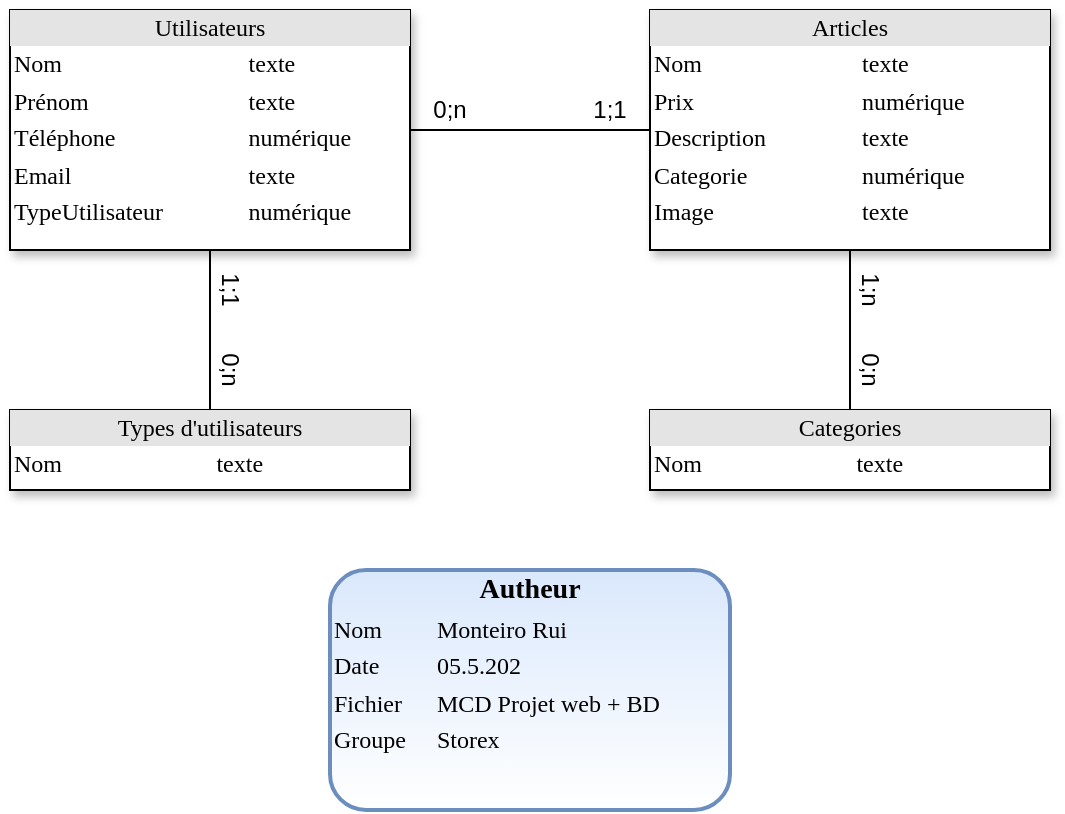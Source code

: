 <mxfile version="13.9.9" type="device"><diagram name="Page-1" id="2ca16b54-16f6-2749-3443-fa8db7711227"><mxGraphModel dx="1226" dy="813" grid="1" gridSize="10" guides="1" tooltips="1" connect="1" arrows="1" fold="1" page="1" pageScale="1" pageWidth="1100" pageHeight="850" background="#ffffff" math="0" shadow="0"><root><mxCell id="0"/><mxCell id="1" parent="0"/><mxCell id="OeDVgnBc_HQpjRvdTpvb-6" style="orthogonalLoop=1;jettySize=auto;html=1;exitX=0.5;exitY=1;exitDx=0;exitDy=0;entryX=0.5;entryY=0;entryDx=0;entryDy=0;strokeColor=#000000;rounded=1;edgeStyle=orthogonalEdgeStyle;endArrow=none;endFill=0;" edge="1" parent="1" source="OeDVgnBc_HQpjRvdTpvb-1" target="OeDVgnBc_HQpjRvdTpvb-4"><mxGeometry relative="1" as="geometry"/></mxCell><mxCell id="OeDVgnBc_HQpjRvdTpvb-8" style="edgeStyle=orthogonalEdgeStyle;rounded=1;orthogonalLoop=1;jettySize=auto;html=1;exitX=1;exitY=0.5;exitDx=0;exitDy=0;entryX=0;entryY=0.5;entryDx=0;entryDy=0;endArrow=none;endFill=0;strokeColor=#000000;" edge="1" parent="1" source="OeDVgnBc_HQpjRvdTpvb-1" target="OeDVgnBc_HQpjRvdTpvb-2"><mxGeometry relative="1" as="geometry"/></mxCell><mxCell id="OeDVgnBc_HQpjRvdTpvb-1" value="&lt;div style=&quot;text-align: center ; box-sizing: border-box ; width: 100% ; background: rgb(228 , 228 , 228) ; padding: 2px&quot;&gt;Utilisateurs&lt;/div&gt;&lt;table style=&quot;width: 100% ; font-size: 1em&quot; cellpadding=&quot;2&quot; cellspacing=&quot;0&quot;&gt;&lt;tbody&gt;&lt;tr&gt;&lt;td&gt;Nom&lt;/td&gt;&lt;td&gt;texte&lt;/td&gt;&lt;/tr&gt;&lt;tr&gt;&lt;td&gt;Prénom&lt;/td&gt;&lt;td&gt;texte&lt;/td&gt;&lt;/tr&gt;&lt;tr&gt;&lt;td&gt;Téléphone&lt;/td&gt;&lt;td&gt;numérique&lt;/td&gt;&lt;/tr&gt;&lt;tr&gt;&lt;td&gt;Email&lt;/td&gt;&lt;td&gt;texte&lt;/td&gt;&lt;/tr&gt;&lt;tr&gt;&lt;td&gt;TypeUtilisateur&lt;/td&gt;&lt;td&gt;numérique&lt;/td&gt;&lt;/tr&gt;&lt;/tbody&gt;&lt;/table&gt;" style="verticalAlign=top;align=left;overflow=fill;html=1;rounded=0;shadow=1;comic=0;labelBackgroundColor=none;strokeWidth=1;fontFamily=Verdana;fontSize=12" vertex="1" parent="1"><mxGeometry x="40" y="40" width="200" height="120" as="geometry"/></mxCell><mxCell id="OeDVgnBc_HQpjRvdTpvb-9" style="edgeStyle=orthogonalEdgeStyle;rounded=1;orthogonalLoop=1;jettySize=auto;html=1;exitX=0.5;exitY=1;exitDx=0;exitDy=0;entryX=0.5;entryY=0;entryDx=0;entryDy=0;endArrow=none;endFill=0;strokeColor=#000000;" edge="1" parent="1" source="OeDVgnBc_HQpjRvdTpvb-2" target="OeDVgnBc_HQpjRvdTpvb-3"><mxGeometry relative="1" as="geometry"/></mxCell><mxCell id="OeDVgnBc_HQpjRvdTpvb-2" value="&lt;div style=&quot;text-align: center ; box-sizing: border-box ; width: 100% ; background: rgb(228 , 228 , 228) ; padding: 2px&quot;&gt;Articles&lt;/div&gt;&lt;table style=&quot;width: 100% ; font-size: 1em&quot; cellpadding=&quot;2&quot; cellspacing=&quot;0&quot;&gt;&lt;tbody&gt;&lt;tr&gt;&lt;td&gt;Nom&lt;/td&gt;&lt;td&gt;texte&lt;/td&gt;&lt;/tr&gt;&lt;tr&gt;&lt;td&gt;Prix&lt;/td&gt;&lt;td&gt;numérique&lt;/td&gt;&lt;/tr&gt;&lt;tr&gt;&lt;td&gt;Description&lt;/td&gt;&lt;td&gt;texte&lt;/td&gt;&lt;/tr&gt;&lt;tr&gt;&lt;td&gt;Categorie&lt;/td&gt;&lt;td&gt;numérique&lt;/td&gt;&lt;/tr&gt;&lt;tr&gt;&lt;td&gt;Image&lt;/td&gt;&lt;td&gt;texte&lt;/td&gt;&lt;/tr&gt;&lt;/tbody&gt;&lt;/table&gt;" style="verticalAlign=top;align=left;overflow=fill;html=1;rounded=0;shadow=1;comic=0;labelBackgroundColor=none;strokeWidth=1;fontFamily=Verdana;fontSize=12" vertex="1" parent="1"><mxGeometry x="360" y="40" width="200" height="120" as="geometry"/></mxCell><mxCell id="OeDVgnBc_HQpjRvdTpvb-3" value="&lt;div style=&quot;text-align: center ; box-sizing: border-box ; width: 100% ; background: rgb(228 , 228 , 228) ; padding: 2px&quot;&gt;Categories&lt;/div&gt;&lt;table style=&quot;width: 100% ; font-size: 1em&quot; cellpadding=&quot;2&quot; cellspacing=&quot;0&quot;&gt;&lt;tbody&gt;&lt;tr&gt;&lt;td&gt;Nom&lt;/td&gt;&lt;td&gt;texte&lt;/td&gt;&lt;/tr&gt;&lt;/tbody&gt;&lt;/table&gt;" style="verticalAlign=top;align=left;overflow=fill;html=1;rounded=0;shadow=1;comic=0;labelBackgroundColor=none;strokeWidth=1;fontFamily=Verdana;fontSize=12;sketch=0;" vertex="1" parent="1"><mxGeometry x="360" y="240" width="200" height="40" as="geometry"/></mxCell><mxCell id="OeDVgnBc_HQpjRvdTpvb-4" value="&lt;div style=&quot;text-align: center ; box-sizing: border-box ; width: 100% ; background: rgb(228 , 228 , 228) ; padding: 2px&quot;&gt;Types d'utilisateurs&lt;/div&gt;&lt;table style=&quot;width: 100% ; font-size: 1em&quot; cellpadding=&quot;2&quot; cellspacing=&quot;0&quot;&gt;&lt;tbody&gt;&lt;tr&gt;&lt;td&gt;Nom&lt;/td&gt;&lt;td&gt;texte&lt;/td&gt;&lt;/tr&gt;&lt;/tbody&gt;&lt;/table&gt;" style="verticalAlign=top;align=left;overflow=fill;html=1;rounded=0;shadow=1;comic=0;labelBackgroundColor=none;strokeWidth=1;fontFamily=Verdana;fontSize=12;glass=0;" vertex="1" parent="1"><mxGeometry x="40" y="240" width="200" height="40" as="geometry"/></mxCell><mxCell id="OeDVgnBc_HQpjRvdTpvb-10" value="0;n" style="text;html=1;strokeColor=none;fillColor=none;align=center;verticalAlign=middle;whiteSpace=wrap;rounded=0;" vertex="1" parent="1"><mxGeometry x="240" y="80" width="40" height="20" as="geometry"/></mxCell><mxCell id="OeDVgnBc_HQpjRvdTpvb-11" value="1;n" style="text;html=1;strokeColor=none;fillColor=none;align=center;verticalAlign=middle;whiteSpace=wrap;rounded=0;rotation=90;" vertex="1" parent="1"><mxGeometry x="450" y="170" width="40" height="20" as="geometry"/></mxCell><mxCell id="OeDVgnBc_HQpjRvdTpvb-12" value="1;1" style="text;html=1;strokeColor=none;fillColor=none;align=center;verticalAlign=middle;whiteSpace=wrap;rounded=0;" vertex="1" parent="1"><mxGeometry x="320" y="80" width="40" height="20" as="geometry"/></mxCell><mxCell id="OeDVgnBc_HQpjRvdTpvb-13" value="0;n" style="text;html=1;strokeColor=none;fillColor=none;align=center;verticalAlign=middle;whiteSpace=wrap;rounded=0;rotation=90;" vertex="1" parent="1"><mxGeometry x="450" y="210" width="40" height="20" as="geometry"/></mxCell><mxCell id="OeDVgnBc_HQpjRvdTpvb-14" value="1;1" style="text;html=1;strokeColor=none;fillColor=none;align=center;verticalAlign=middle;whiteSpace=wrap;rounded=0;rotation=90;" vertex="1" parent="1"><mxGeometry x="130" y="170" width="40" height="20" as="geometry"/></mxCell><mxCell id="OeDVgnBc_HQpjRvdTpvb-15" value="0;n" style="text;html=1;strokeColor=none;fillColor=none;align=center;verticalAlign=middle;whiteSpace=wrap;rounded=0;rotation=90;" vertex="1" parent="1"><mxGeometry x="130" y="210" width="40" height="20" as="geometry"/></mxCell><mxCell id="OeDVgnBc_HQpjRvdTpvb-16" value="&lt;div style=&quot;text-align: center ; box-sizing: border-box ; width: 100% ; padding: 2px&quot;&gt;&lt;b&gt;&lt;font style=&quot;font-size: 14px&quot;&gt;Autheur&lt;/font&gt;&lt;/b&gt;&lt;/div&gt;&lt;table style=&quot;width: 100% ; font-size: 1em&quot; cellpadding=&quot;2&quot; cellspacing=&quot;0&quot;&gt;&lt;tbody&gt;&lt;tr&gt;&lt;td&gt;Nom&lt;/td&gt;&lt;td&gt;Monteiro Rui&lt;/td&gt;&lt;/tr&gt;&lt;tr&gt;&lt;td&gt;Date&lt;/td&gt;&lt;td&gt;05.5.202&lt;/td&gt;&lt;/tr&gt;&lt;tr&gt;&lt;td&gt;Fichier&lt;/td&gt;&lt;td&gt;MCD Projet web + BD&lt;/td&gt;&lt;/tr&gt;&lt;tr&gt;&lt;td&gt;Groupe&lt;/td&gt;&lt;td&gt;Storex&lt;/td&gt;&lt;/tr&gt;&lt;tr&gt;&lt;td&gt;&lt;br&gt;&lt;/td&gt;&lt;td&gt;&lt;br&gt;&lt;/td&gt;&lt;/tr&gt;&lt;/tbody&gt;&lt;/table&gt;" style="verticalAlign=top;align=left;overflow=fill;html=1;rounded=1;shadow=0;comic=0;labelBackgroundColor=none;strokeWidth=2;fontFamily=Verdana;fontSize=12;fillColor=#dae8fc;strokeColor=#6c8ebf;glass=0;gradientColor=#ffffff;" vertex="1" parent="1"><mxGeometry x="200" y="320" width="200" height="120" as="geometry"/></mxCell></root></mxGraphModel></diagram></mxfile>